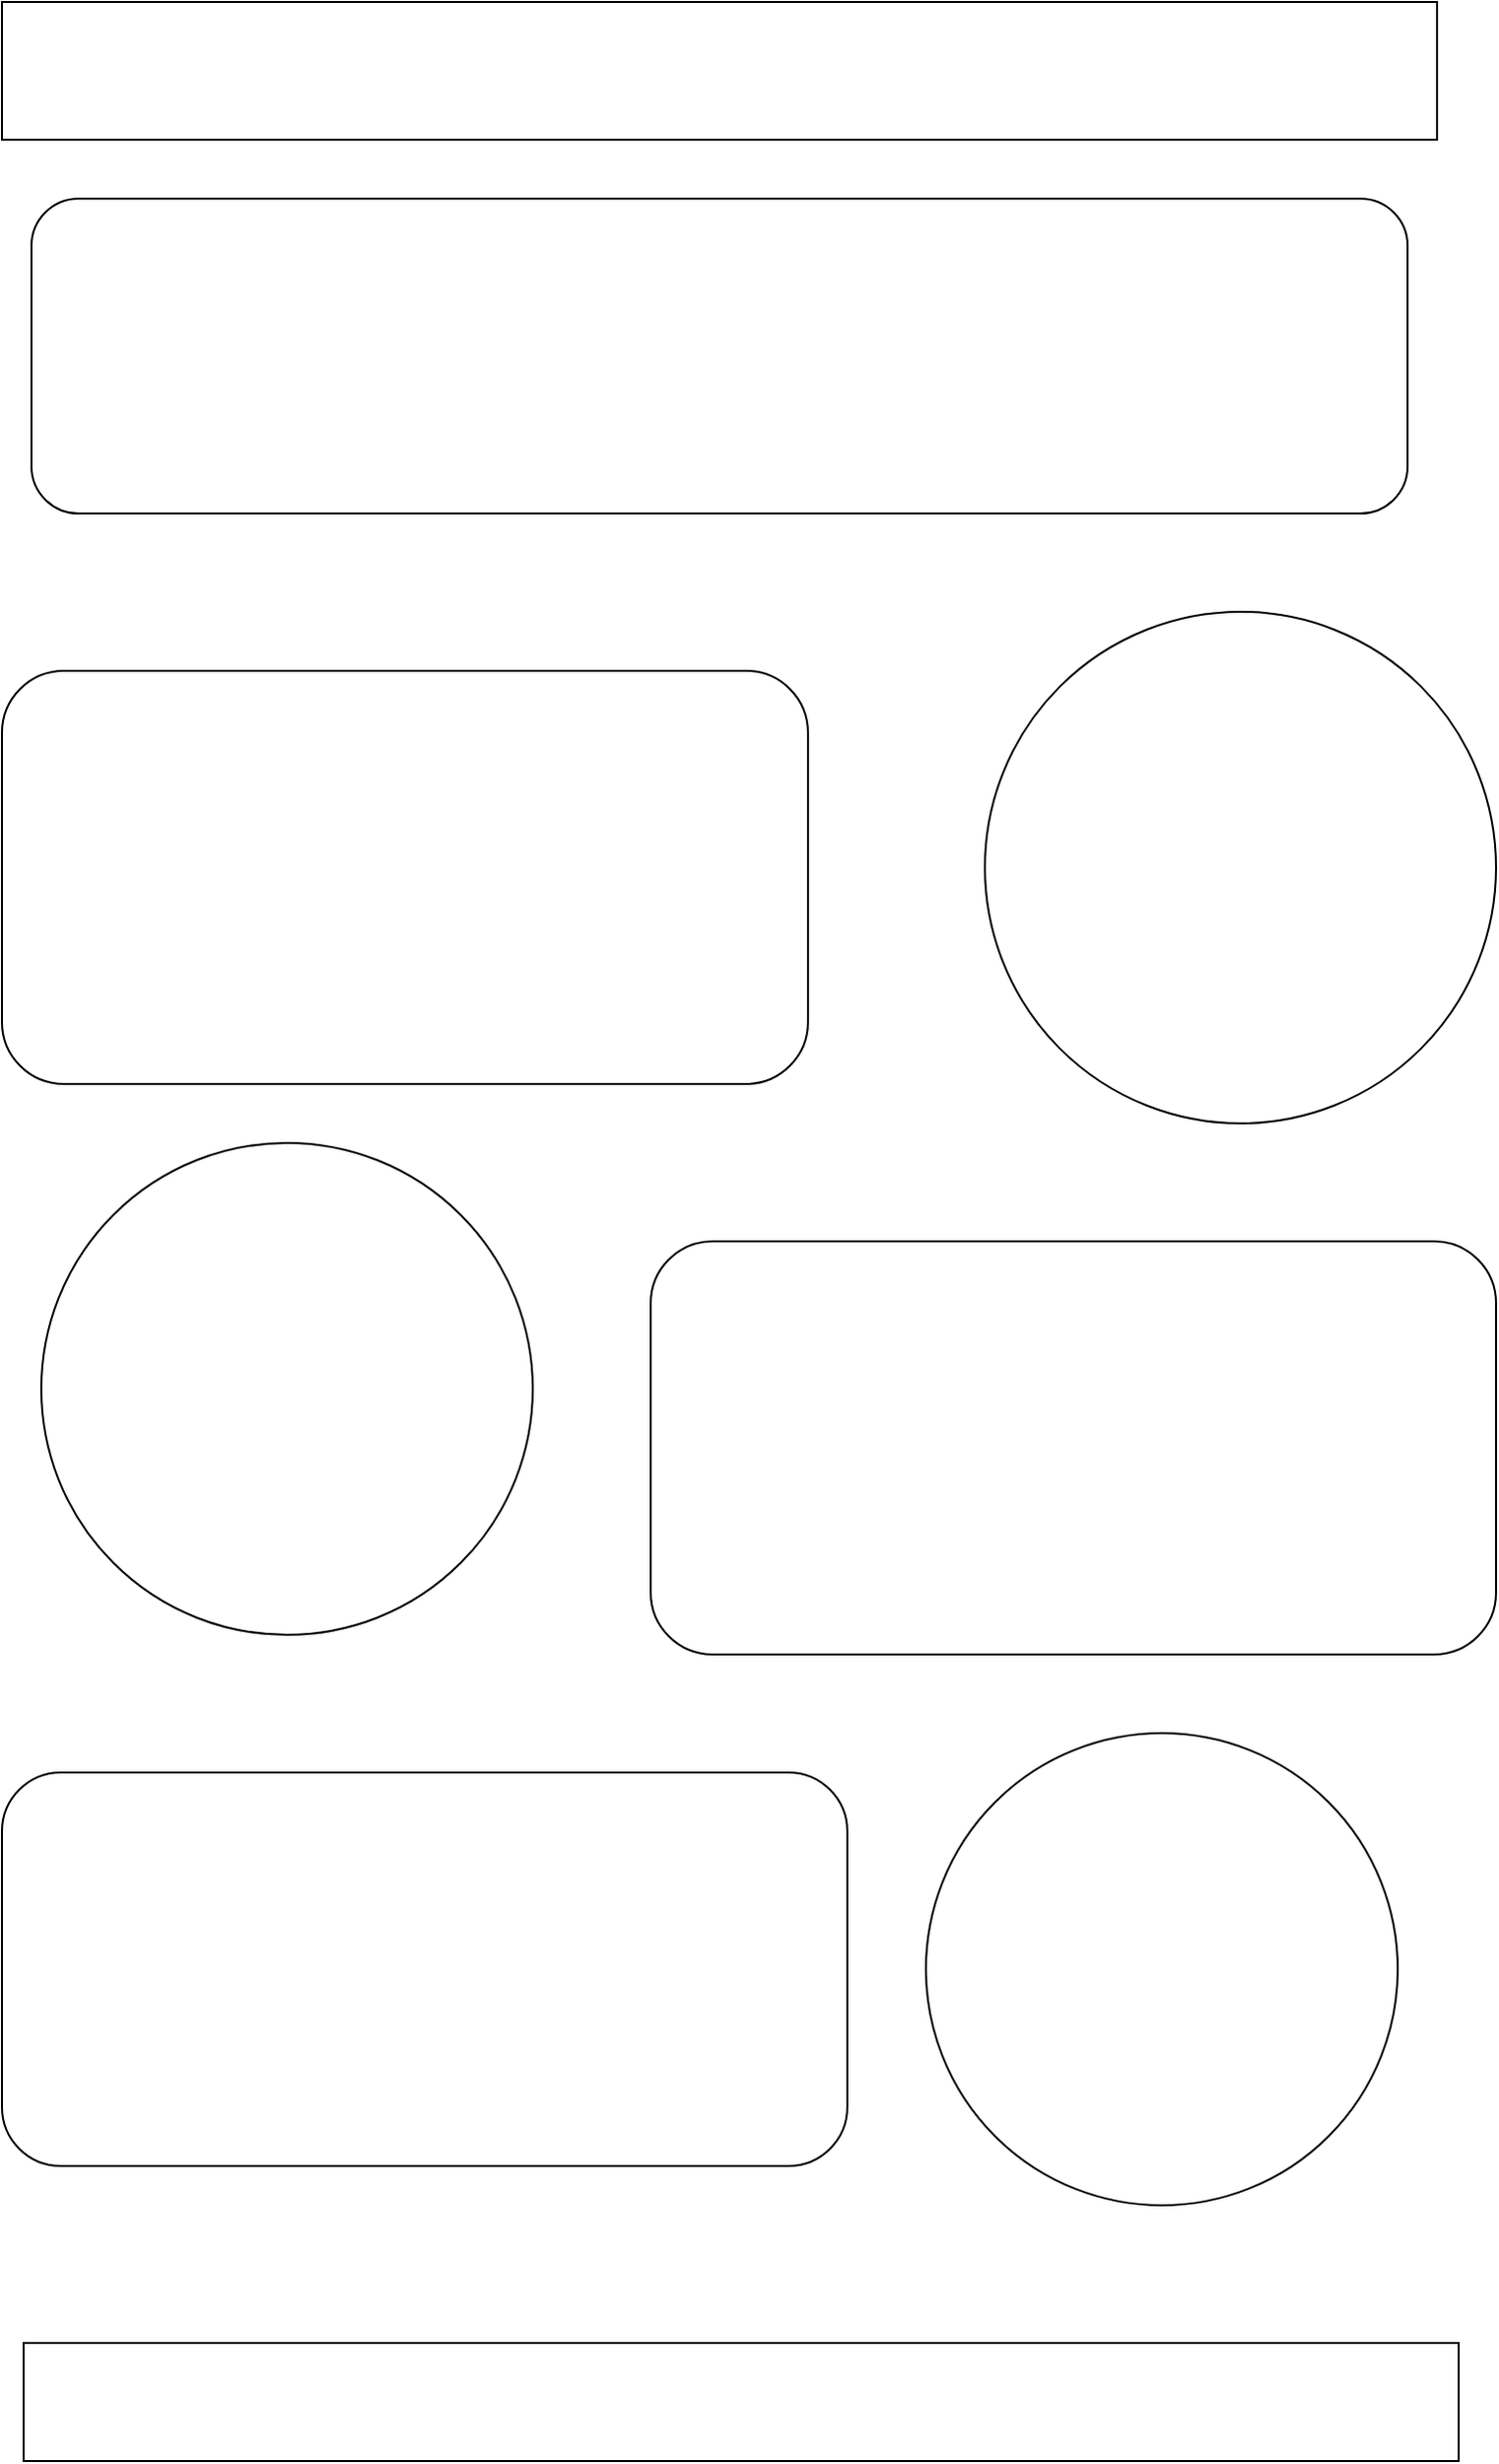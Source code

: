 <mxfile version="13.1.3">
    <diagram id="6hGFLwfOUW9BJ-s0fimq" name="Page-1">
        <mxGraphModel dx="2677" dy="2514" grid="1" gridSize="10" guides="1" tooltips="1" connect="1" arrows="1" fold="1" page="1" pageScale="1" pageWidth="827" pageHeight="1169" background="none" math="0" shadow="0">
            <root>
                <mxCell id="0"/>
                <mxCell id="1" parent="0"/>
                <mxCell id="2" value="" style="rounded=0;whiteSpace=wrap;html=1;" vertex="1" parent="1">
                    <mxGeometry x="-790" y="-1150" width="730" height="70" as="geometry"/>
                </mxCell>
                <mxCell id="4" value="" style="rounded=1;whiteSpace=wrap;html=1;" vertex="1" parent="1">
                    <mxGeometry x="-775" y="-1050" width="700" height="160" as="geometry"/>
                </mxCell>
                <mxCell id="5" value="" style="ellipse;whiteSpace=wrap;html=1;aspect=fixed;" vertex="1" parent="1">
                    <mxGeometry x="-290" y="-840" width="260" height="260" as="geometry"/>
                </mxCell>
                <mxCell id="6" value="" style="rounded=1;whiteSpace=wrap;html=1;" vertex="1" parent="1">
                    <mxGeometry x="-790" y="-810" width="410" height="210" as="geometry"/>
                </mxCell>
                <mxCell id="7" value="" style="ellipse;whiteSpace=wrap;html=1;aspect=fixed;" vertex="1" parent="1">
                    <mxGeometry x="-770" y="-570" width="250" height="250" as="geometry"/>
                </mxCell>
                <mxCell id="8" value="" style="rounded=1;whiteSpace=wrap;html=1;" vertex="1" parent="1">
                    <mxGeometry x="-460" y="-520" width="430" height="210" as="geometry"/>
                </mxCell>
                <mxCell id="9" value="" style="ellipse;whiteSpace=wrap;html=1;aspect=fixed;" vertex="1" parent="1">
                    <mxGeometry x="-320" y="-270" width="240" height="240" as="geometry"/>
                </mxCell>
                <mxCell id="10" value="" style="rounded=1;whiteSpace=wrap;html=1;" vertex="1" parent="1">
                    <mxGeometry x="-790" y="-250" width="430" height="200" as="geometry"/>
                </mxCell>
                <mxCell id="11" value="" style="rounded=0;whiteSpace=wrap;html=1;" vertex="1" parent="1">
                    <mxGeometry x="-779" y="40" width="730" height="60" as="geometry"/>
                </mxCell>
            </root>
        </mxGraphModel>
    </diagram>
</mxfile>